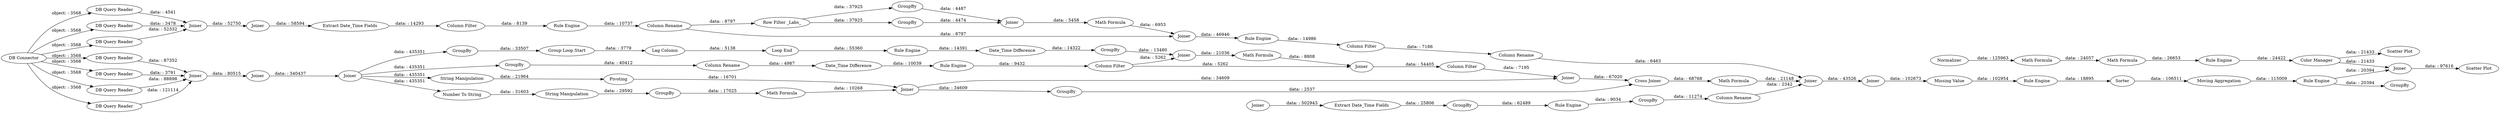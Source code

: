 digraph {
	"5038061150062186840_15" [label="Rule Engine"]
	"-5038481808156505233_41" [label="Column Filter"]
	"-3360421884921102586_64" [label="Math Formula"]
	"5809119400352134820_16" [label=Joiner]
	"1957581863243513025_57" [label="Group Loop Start"]
	"-3360421884921102586_75" [label=Joiner]
	"-947930121274611971_7" [label="DB Query Reader"]
	"-947930121274611971_3" [label="DB Query Reader"]
	"5038061150062186840_12" [label="Column Filter"]
	"1957581863243513025_32" [label=GroupBy]
	"3135281322988144680_33" [label="Math Formula"]
	"-3360421884921102586_74" [label="Math Formula"]
	"1957581863243513025_58" [label="Lag Column"]
	"5809119400352134820_52" [label=Sorter]
	"-3360421884921102586_65" [label="Column Filter"]
	"-947930121274611971_1" [label="DB Connector"]
	"-947930121274611971_5" [label="DB Query Reader"]
	"-947930121274611971_6" [label="DB Query Reader"]
	"-947930121274611971_42" [label=Joiner]
	"5038061150062186840_47" [label="Rule Engine"]
	"5068100845592535572_45" [label=Joiner]
	"-5038481808156505233_40" [label="Rule Engine"]
	"3135281322988144680_32" [label=Normalizer]
	"-3360421884921102586_15" [label=Joiner]
	"5038061150062186840_50" [label="Column Filter"]
	"3135281322988144680_35" [label="Rule Engine"]
	"5038061150062186840_9" [label=Joiner]
	"570032160815098414_41" [label=GroupBy]
	"-3360421884921102586_71" [label=GroupBy]
	"-947930121274611971_8" [label="DB Query Reader"]
	"-5038481808156505233_29" [label=GroupBy]
	"-3360421884921102586_38" [label=Joiner]
	"-3360421884921102586_77" [label=GroupBy]
	"570032160815098414_49" [label="Math Formula"]
	"-3360421884921102586_63" [label=Joiner]
	"1957581863243513025_61" [label="Date_Time Difference"]
	"1957581863243513025_59" [label="Loop End"]
	"3135281322988144680_43" [label="Scatter Plot"]
	"1957581863243513025_62" [label=GroupBy]
	"-947930121274611971_2" [label="DB Query Reader"]
	"-3360421884921102586_68" [label=Pivoting]
	"5038061150062186840_11" [label="Extract Date_Time Fields"]
	"5809119400352134820_50" [label="Missing Value"]
	"5068100845592535572_51" [label=GroupBy]
	"5038061150062186840_51" [label="Column Rename"]
	"-3360421884921102586_17" [label=Joiner]
	"570032160815098414_43" [label=GroupBy]
	"-3360421884921102586_79" [label="Math Formula"]
	"3135281322988144680_39" [label="Color Manager"]
	"5809119400352134820_54" [label="Rule Engine"]
	"5038061150062186840_46" [label=Joiner]
	"-947930121274611971_43" [label="Scatter Plot"]
	"-3360421884921102586_70" [label="String Manipulation"]
	"5068100845592535572_52" [label="Rule Engine"]
	"-3360421884921102586_73" [label="String Manipulation"]
	"5038061150062186840_10" [label=Joiner]
	"570032160815098414_42" [label="Row Filter _Labs_"]
	"-3360421884921102586_78" [label="Cross Joiner"]
	"5068100845592535572_50" [label="Column Rename"]
	"-947930121274611971_4" [label="DB Query Reader"]
	"-3360421884921102586_20" [label=Joiner]
	"3135281322988144680_34" [label="Math Formula"]
	"570032160815098414_48" [label=Joiner]
	"5068100845592535572_47" [label="Extract Date_Time Fields"]
	"5038061150062186840_23" [label="Column Rename"]
	"-3360421884921102586_69" [label=Joiner]
	"5068100845592535572_53" [label=GroupBy]
	"5809119400352134820_51" [label="Rule Engine"]
	"-5038481808156505233_30" [label="Column Rename"]
	"5809119400352134820_49" [label=Joiner]
	"-3360421884921102586_72" [label="Number To String"]
	"3135281322988144680_44" [label=GroupBy]
	"5809119400352134820_53" [label="Moving Aggregation"]
	"1957581863243513025_60" [label="Rule Engine"]
	"-5038481808156505233_39" [label="Date_Time Difference"]
	"-3360421884921102586_15" -> "-3360421884921102586_17" [label="data: : 80515"]
	"5068100845592535572_52" -> "5068100845592535572_53" [label="data: : 9034"]
	"-3360421884921102586_64" -> "-3360421884921102586_38" [label="data: : 8808"]
	"-5038481808156505233_29" -> "-5038481808156505233_30" [label="data: : 40412"]
	"-3360421884921102586_20" -> "-3360421884921102586_70" [label="data: : 435351"]
	"-947930121274611971_1" -> "-947930121274611971_4" [label="object: : 3568"]
	"-3360421884921102586_20" -> "1957581863243513025_32" [label="data: : 435351"]
	"-947930121274611971_4" -> "-3360421884921102586_15" [label="data: : 87352"]
	"5809119400352134820_52" -> "5809119400352134820_53" [label="data: : 106511"]
	"5068100845592535572_53" -> "5068100845592535572_50" [label="data: : 11274"]
	"5809119400352134820_16" -> "5809119400352134820_50" [label="data: : 102673"]
	"5809119400352134820_54" -> "-947930121274611971_42" [label="data: : 20394"]
	"-947930121274611971_1" -> "-947930121274611971_8" [label="object: : 3568"]
	"5038061150062186840_10" -> "5038061150062186840_11" [label="data: : 58594"]
	"-3360421884921102586_70" -> "-3360421884921102586_68" [label="data: : 21964"]
	"-3360421884921102586_38" -> "-3360421884921102586_65" [label="data: : 54405"]
	"5068100845592535572_47" -> "5068100845592535572_51" [label="data: : 25806"]
	"-5038481808156505233_40" -> "-5038481808156505233_41" [label="data: : 9432"]
	"-3360421884921102586_73" -> "-3360421884921102586_71" [label="data: : 29592"]
	"-947930121274611971_6" -> "-3360421884921102586_15" [label="data: : 121114"]
	"570032160815098414_48" -> "570032160815098414_49" [label="data: : 5458"]
	"-5038481808156505233_39" -> "-5038481808156505233_40" [label="data: : 10039"]
	"5068100845592535572_50" -> "5809119400352134820_49" [label="data: : 2342"]
	"-947930121274611971_2" -> "-3360421884921102586_15" [label="data: : 3791"]
	"5038061150062186840_23" -> "570032160815098414_42" [label="data: : 8797"]
	"1957581863243513025_60" -> "1957581863243513025_61" [label="data: : 14391"]
	"-3360421884921102586_20" -> "-3360421884921102586_72" [label="data: : 435351"]
	"5038061150062186840_12" -> "5038061150062186840_15" [label="data: : 8139"]
	"-947930121274611971_1" -> "-947930121274611971_3" [label="object: : 3568"]
	"3135281322988144680_35" -> "3135281322988144680_39" [label="data: : 24422"]
	"-3360421884921102586_72" -> "-3360421884921102586_73" [label="data: : 31603"]
	"5038061150062186840_11" -> "5038061150062186840_12" [label="data: : 14293"]
	"-3360421884921102586_20" -> "-5038481808156505233_29" [label="data: : 435351"]
	"5068100845592535572_45" -> "5068100845592535572_47" [label="data: : 502943"]
	"1957581863243513025_58" -> "1957581863243513025_59" [label="data: : 5138"]
	"-3360421884921102586_78" -> "-3360421884921102586_79" [label="data: : 68768"]
	"-5038481808156505233_41" -> "-3360421884921102586_63" [label="data: : 5262"]
	"3135281322988144680_33" -> "3135281322988144680_34" [label="data: : 24057"]
	"-3360421884921102586_75" -> "-3360421884921102586_69" [label="data: : 34609"]
	"5068100845592535572_51" -> "5068100845592535572_52" [label="data: : 62489"]
	"5809119400352134820_49" -> "5809119400352134820_16" [label="data: : 43526"]
	"570032160815098414_42" -> "570032160815098414_43" [label="data: : 37925"]
	"-3360421884921102586_65" -> "-3360421884921102586_69" [label="data: : 7195"]
	"5809119400352134820_50" -> "5809119400352134820_51" [label="data: : 102954"]
	"-5038481808156505233_30" -> "-5038481808156505233_39" [label="data: : 4987"]
	"-947930121274611971_3" -> "5038061150062186840_9" [label="data: : 52332"]
	"-947930121274611971_1" -> "-947930121274611971_7" [label="object: : 3568"]
	"570032160815098414_42" -> "570032160815098414_41" [label="data: : 37925"]
	"3135281322988144680_39" -> "-947930121274611971_42" [label="data: : 21433"]
	"5809119400352134820_54" -> "3135281322988144680_44" [label="data: : 20394"]
	"1957581863243513025_57" -> "1957581863243513025_58" [label="data: : 3779"]
	"-3360421884921102586_71" -> "-3360421884921102586_74" [label="data: : 17025"]
	"3135281322988144680_32" -> "3135281322988144680_33" [label="data: : 125963"]
	"-947930121274611971_1" -> "-947930121274611971_2" [label="object: : 3568"]
	"5038061150062186840_9" -> "5038061150062186840_10" [label="data: : 52750"]
	"-3360421884921102586_79" -> "5809119400352134820_49" [label="data: : 21148"]
	"5038061150062186840_46" -> "5038061150062186840_47" [label="data: : 46946"]
	"-3360421884921102586_75" -> "-3360421884921102586_77" [label="data: : 34609"]
	"5809119400352134820_51" -> "5809119400352134820_52" [label="data: : 18895"]
	"-3360421884921102586_63" -> "-3360421884921102586_64" [label="data: : 21036"]
	"-3360421884921102586_77" -> "-3360421884921102586_78" [label="data: : 2537"]
	"1957581863243513025_59" -> "1957581863243513025_60" [label="data: : 55360"]
	"-947930121274611971_1" -> "-947930121274611971_5" [label="object: : 3568"]
	"-5038481808156505233_41" -> "-3360421884921102586_38" [label="data: : 5262"]
	"-947930121274611971_42" -> "-947930121274611971_43" [label="data: : 97616"]
	"3135281322988144680_39" -> "3135281322988144680_43" [label="data: : 21433"]
	"-947930121274611971_7" -> "5038061150062186840_9" [label="data: : 3478"]
	"-947930121274611971_8" -> "5038061150062186840_9" [label="data: : 4541"]
	"5038061150062186840_15" -> "5038061150062186840_23" [label="data: : 10737"]
	"570032160815098414_41" -> "570032160815098414_48" [label="data: : 4487"]
	"570032160815098414_43" -> "570032160815098414_48" [label="data: : 4474"]
	"1957581863243513025_61" -> "1957581863243513025_62" [label="data: : 14322"]
	"-3360421884921102586_69" -> "-3360421884921102586_78" [label="data: : 67020"]
	"570032160815098414_49" -> "5038061150062186840_46" [label="data: : 6953"]
	"5038061150062186840_50" -> "5038061150062186840_51" [label="data: : 7186"]
	"1957581863243513025_32" -> "1957581863243513025_57" [label="data: : 33507"]
	"5038061150062186840_47" -> "5038061150062186840_50" [label="data: : 14986"]
	"5809119400352134820_53" -> "5809119400352134820_54" [label="data: : 115009"]
	"-3360421884921102586_17" -> "-3360421884921102586_20" [label="data: : 340437"]
	"-3360421884921102586_68" -> "-3360421884921102586_75" [label="data: : 16701"]
	"1957581863243513025_62" -> "-3360421884921102586_63" [label="data: : 13480"]
	"-3360421884921102586_74" -> "-3360421884921102586_75" [label="data: : 10268"]
	"-947930121274611971_5" -> "-3360421884921102586_15" [label="data: : 88898"]
	"5038061150062186840_23" -> "5038061150062186840_46" [label="data: : 8797"]
	"3135281322988144680_34" -> "3135281322988144680_35" [label="data: : 26653"]
	"-947930121274611971_1" -> "-947930121274611971_6" [label="object: : 3568"]
	"5038061150062186840_51" -> "5809119400352134820_49" [label="data: : 6463"]
	rankdir=LR
}
